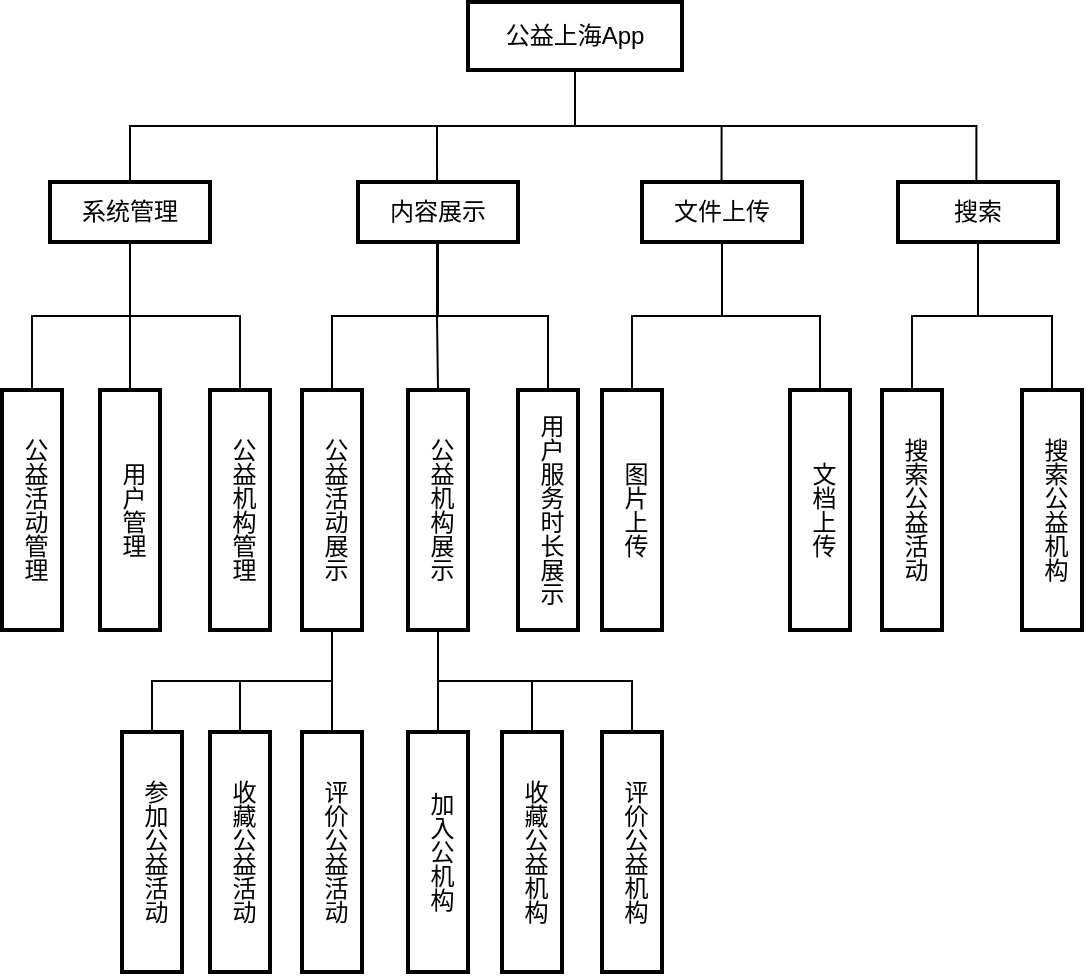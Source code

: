 <mxfile version="24.4.9" type="github">
  <diagram name="第 1 页" id="-kqoxcvFXzQrsogLjHwA">
    <mxGraphModel dx="1816" dy="509" grid="1" gridSize="10" guides="1" tooltips="1" connect="1" arrows="1" fold="1" page="1" pageScale="1" pageWidth="827" pageHeight="1169" math="0" shadow="0">
      <root>
        <mxCell id="0" />
        <mxCell id="1" parent="0" />
        <mxCell id="NWrH1Y_pdx2X8KljkGmp-30" value="公益上海App" style="whiteSpace=wrap;strokeWidth=2;flipV=1;direction=east;horizontal=1;verticalAlign=middle;" vertex="1" parent="1">
          <mxGeometry x="223" y="160" width="107" height="34" as="geometry" />
        </mxCell>
        <mxCell id="NWrH1Y_pdx2X8KljkGmp-31" value="系统管理" style="whiteSpace=wrap;strokeWidth=2;flipV=1;direction=east;horizontal=1;verticalAlign=middle;" vertex="1" parent="1">
          <mxGeometry x="14" y="250" width="80" height="30" as="geometry" />
        </mxCell>
        <mxCell id="NWrH1Y_pdx2X8KljkGmp-32" value="公益活动管理" style="whiteSpace=wrap;strokeWidth=2;flipV=1;direction=east;horizontal=1;verticalAlign=middle;textDirection=vertical-rl;" vertex="1" parent="1">
          <mxGeometry x="-10" y="354" width="30" height="120" as="geometry" />
        </mxCell>
        <mxCell id="NWrH1Y_pdx2X8KljkGmp-33" value="用户管理" style="whiteSpace=wrap;strokeWidth=2;flipV=1;direction=east;horizontal=1;verticalAlign=middle;textDirection=vertical-rl;" vertex="1" parent="1">
          <mxGeometry x="39" y="354" width="30" height="120" as="geometry" />
        </mxCell>
        <mxCell id="NWrH1Y_pdx2X8KljkGmp-34" value="公益机构管理" style="whiteSpace=wrap;strokeWidth=2;flipV=1;direction=east;horizontal=1;verticalAlign=middle;textDirection=vertical-rl;" vertex="1" parent="1">
          <mxGeometry x="94" y="354" width="30" height="120" as="geometry" />
        </mxCell>
        <mxCell id="NWrH1Y_pdx2X8KljkGmp-35" value="内容展示" style="whiteSpace=wrap;strokeWidth=2;flipV=1;direction=east;horizontal=1;verticalAlign=middle;" vertex="1" parent="1">
          <mxGeometry x="168" y="250" width="80" height="30" as="geometry" />
        </mxCell>
        <mxCell id="NWrH1Y_pdx2X8KljkGmp-36" value="文件上传" style="whiteSpace=wrap;strokeWidth=2;flipV=1;direction=east;horizontal=1;verticalAlign=middle;" vertex="1" parent="1">
          <mxGeometry x="310" y="250" width="80" height="30" as="geometry" />
        </mxCell>
        <mxCell id="NWrH1Y_pdx2X8KljkGmp-37" value="搜索" style="whiteSpace=wrap;strokeWidth=2;flipV=1;direction=east;horizontal=1;verticalAlign=middle;" vertex="1" parent="1">
          <mxGeometry x="438" y="250" width="80" height="30" as="geometry" />
        </mxCell>
        <mxCell id="NWrH1Y_pdx2X8KljkGmp-71" style="edgeStyle=orthogonalEdgeStyle;rounded=0;orthogonalLoop=1;jettySize=auto;html=1;exitX=0.5;exitY=1;exitDx=0;exitDy=0;entryX=0.5;entryY=0;entryDx=0;entryDy=0;endArrow=none;endFill=0;" edge="1" parent="1" source="NWrH1Y_pdx2X8KljkGmp-38" target="NWrH1Y_pdx2X8KljkGmp-59">
          <mxGeometry relative="1" as="geometry" />
        </mxCell>
        <mxCell id="NWrH1Y_pdx2X8KljkGmp-72" style="edgeStyle=orthogonalEdgeStyle;rounded=0;orthogonalLoop=1;jettySize=auto;html=1;exitX=0.5;exitY=1;exitDx=0;exitDy=0;endArrow=none;endFill=0;" edge="1" parent="1" source="NWrH1Y_pdx2X8KljkGmp-38" target="NWrH1Y_pdx2X8KljkGmp-60">
          <mxGeometry relative="1" as="geometry" />
        </mxCell>
        <mxCell id="NWrH1Y_pdx2X8KljkGmp-73" style="edgeStyle=orthogonalEdgeStyle;rounded=0;orthogonalLoop=1;jettySize=auto;html=1;exitX=0.5;exitY=1;exitDx=0;exitDy=0;entryX=0.5;entryY=0;entryDx=0;entryDy=0;endArrow=none;endFill=0;" edge="1" parent="1" source="NWrH1Y_pdx2X8KljkGmp-38" target="NWrH1Y_pdx2X8KljkGmp-61">
          <mxGeometry relative="1" as="geometry" />
        </mxCell>
        <mxCell id="NWrH1Y_pdx2X8KljkGmp-38" value="公益活动展示" style="whiteSpace=wrap;strokeWidth=2;flipV=1;direction=east;horizontal=1;verticalAlign=middle;textDirection=vertical-rl;" vertex="1" parent="1">
          <mxGeometry x="140" y="354" width="30" height="120" as="geometry" />
        </mxCell>
        <mxCell id="NWrH1Y_pdx2X8KljkGmp-68" style="edgeStyle=orthogonalEdgeStyle;rounded=0;orthogonalLoop=1;jettySize=auto;html=1;exitX=0.5;exitY=1;exitDx=0;exitDy=0;entryX=0.5;entryY=0;entryDx=0;entryDy=0;endArrow=none;endFill=0;" edge="1" parent="1" source="NWrH1Y_pdx2X8KljkGmp-39" target="NWrH1Y_pdx2X8KljkGmp-67">
          <mxGeometry relative="1" as="geometry" />
        </mxCell>
        <mxCell id="NWrH1Y_pdx2X8KljkGmp-69" style="edgeStyle=orthogonalEdgeStyle;rounded=0;orthogonalLoop=1;jettySize=auto;html=1;exitX=0.5;exitY=1;exitDx=0;exitDy=0;endArrow=none;endFill=0;" edge="1" parent="1" source="NWrH1Y_pdx2X8KljkGmp-39" target="NWrH1Y_pdx2X8KljkGmp-66">
          <mxGeometry relative="1" as="geometry" />
        </mxCell>
        <mxCell id="NWrH1Y_pdx2X8KljkGmp-70" style="edgeStyle=orthogonalEdgeStyle;rounded=0;orthogonalLoop=1;jettySize=auto;html=1;exitX=0.5;exitY=1;exitDx=0;exitDy=0;entryX=0.5;entryY=0;entryDx=0;entryDy=0;endArrow=none;endFill=0;" edge="1" parent="1" source="NWrH1Y_pdx2X8KljkGmp-39" target="NWrH1Y_pdx2X8KljkGmp-65">
          <mxGeometry relative="1" as="geometry" />
        </mxCell>
        <mxCell id="NWrH1Y_pdx2X8KljkGmp-39" value="公益机构展示" style="whiteSpace=wrap;strokeWidth=2;flipV=1;direction=east;horizontal=1;verticalAlign=middle;textDirection=vertical-rl;" vertex="1" parent="1">
          <mxGeometry x="193" y="354" width="30" height="120" as="geometry" />
        </mxCell>
        <mxCell id="NWrH1Y_pdx2X8KljkGmp-40" value="用户服务时长展示" style="whiteSpace=wrap;strokeWidth=2;flipV=1;direction=east;horizontal=1;verticalAlign=middle;align=center;labelPosition=center;verticalLabelPosition=middle;textDirection=vertical-rl;" vertex="1" parent="1">
          <mxGeometry x="248" y="354" width="30" height="120" as="geometry" />
        </mxCell>
        <mxCell id="NWrH1Y_pdx2X8KljkGmp-41" value="图片上传" style="whiteSpace=wrap;strokeWidth=2;flipV=1;direction=east;horizontal=1;verticalAlign=middle;textDirection=vertical-rl;" vertex="1" parent="1">
          <mxGeometry x="290" y="354" width="30" height="120" as="geometry" />
        </mxCell>
        <mxCell id="NWrH1Y_pdx2X8KljkGmp-42" value="文档上传" style="whiteSpace=wrap;strokeWidth=2;flipV=1;direction=east;horizontal=1;verticalAlign=middle;textDirection=vertical-rl;" vertex="1" parent="1">
          <mxGeometry x="384" y="354" width="30" height="120" as="geometry" />
        </mxCell>
        <mxCell id="NWrH1Y_pdx2X8KljkGmp-43" value="搜索公益活动" style="whiteSpace=wrap;strokeWidth=2;flipV=1;direction=east;horizontal=1;verticalAlign=middle;textDirection=vertical-rl;" vertex="1" parent="1">
          <mxGeometry x="430" y="354" width="30" height="120" as="geometry" />
        </mxCell>
        <mxCell id="NWrH1Y_pdx2X8KljkGmp-44" value="搜索公益机构" style="whiteSpace=wrap;strokeWidth=2;flipV=1;direction=east;horizontal=1;verticalAlign=middle;textDirection=vertical-rl;" vertex="1" parent="1">
          <mxGeometry x="500" y="354" width="30" height="120" as="geometry" />
        </mxCell>
        <mxCell id="NWrH1Y_pdx2X8KljkGmp-45" value="" style="startArrow=none;endArrow=none;rounded=0;orthogonal=1;horizontal=1;verticalAlign=middle;edgeStyle=orthogonalEdgeStyle;exitX=0.5;exitY=1;exitDx=0;exitDy=0;endFill=0;" edge="1" parent="1" source="NWrH1Y_pdx2X8KljkGmp-30" target="NWrH1Y_pdx2X8KljkGmp-31">
          <mxGeometry relative="1" as="geometry" />
        </mxCell>
        <mxCell id="NWrH1Y_pdx2X8KljkGmp-46" value="" style="startArrow=none;endArrow=none;rounded=0;orthogonal=1;horizontal=1;verticalAlign=middle;edgeStyle=orthogonalEdgeStyle;exitX=0.5;exitY=1;exitDx=0;exitDy=0;endFill=0;" edge="1" parent="1" source="NWrH1Y_pdx2X8KljkGmp-31" target="NWrH1Y_pdx2X8KljkGmp-32">
          <mxGeometry relative="1" as="geometry" />
        </mxCell>
        <mxCell id="NWrH1Y_pdx2X8KljkGmp-47" value="" style="startArrow=none;endArrow=none;exitX=0.5;exitY=1;entryX=0.5;entryY=0;rounded=0;orthogonal=1;exitDx=0;exitDy=0;entryDx=0;entryDy=0;horizontal=1;verticalAlign=middle;edgeStyle=orthogonalEdgeStyle;endFill=0;" edge="1" parent="1" source="NWrH1Y_pdx2X8KljkGmp-31" target="NWrH1Y_pdx2X8KljkGmp-33">
          <mxGeometry relative="1" as="geometry" />
        </mxCell>
        <mxCell id="NWrH1Y_pdx2X8KljkGmp-48" value="" style="startArrow=none;endArrow=none;exitX=0.5;exitY=1;entryX=0.5;entryY=0;rounded=0;orthogonal=1;exitDx=0;exitDy=0;entryDx=0;entryDy=0;horizontal=1;verticalAlign=middle;edgeStyle=orthogonalEdgeStyle;endFill=0;" edge="1" parent="1" source="NWrH1Y_pdx2X8KljkGmp-31" target="NWrH1Y_pdx2X8KljkGmp-34">
          <mxGeometry relative="1" as="geometry" />
        </mxCell>
        <mxCell id="NWrH1Y_pdx2X8KljkGmp-49" value="" style="startArrow=none;endArrow=none;exitX=0.5;exitY=1;entryX=0.494;entryY=0;rounded=0;orthogonal=1;exitDx=0;exitDy=0;entryDx=0;entryDy=0;horizontal=1;verticalAlign=middle;edgeStyle=orthogonalEdgeStyle;endFill=0;" edge="1" parent="1" source="NWrH1Y_pdx2X8KljkGmp-30" target="NWrH1Y_pdx2X8KljkGmp-35">
          <mxGeometry relative="1" as="geometry" />
        </mxCell>
        <mxCell id="NWrH1Y_pdx2X8KljkGmp-50" value="" style="startArrow=none;endArrow=none;entryX=0.497;entryY=0;rounded=0;orthogonal=1;entryDx=0;entryDy=0;horizontal=1;verticalAlign=middle;edgeStyle=orthogonalEdgeStyle;exitX=0.5;exitY=1;exitDx=0;exitDy=0;endFill=0;" edge="1" parent="1" source="NWrH1Y_pdx2X8KljkGmp-30" target="NWrH1Y_pdx2X8KljkGmp-36">
          <mxGeometry relative="1" as="geometry">
            <mxPoint x="460" y="50" as="sourcePoint" />
          </mxGeometry>
        </mxCell>
        <mxCell id="NWrH1Y_pdx2X8KljkGmp-51" value="" style="startArrow=none;endArrow=none;exitX=0.5;exitY=1;entryX=0.49;entryY=0;rounded=0;orthogonal=1;exitDx=0;exitDy=0;entryDx=0;entryDy=0;horizontal=1;verticalAlign=middle;edgeStyle=orthogonalEdgeStyle;endFill=0;" edge="1" parent="1" source="NWrH1Y_pdx2X8KljkGmp-30" target="NWrH1Y_pdx2X8KljkGmp-37">
          <mxGeometry relative="1" as="geometry" />
        </mxCell>
        <mxCell id="NWrH1Y_pdx2X8KljkGmp-52" value="" style="startArrow=none;endArrow=none;rounded=0;orthogonal=1;horizontal=1;verticalAlign=middle;edgeStyle=orthogonalEdgeStyle;exitX=0.5;exitY=1;exitDx=0;exitDy=0;endFill=0;" edge="1" parent="1" source="NWrH1Y_pdx2X8KljkGmp-35" target="NWrH1Y_pdx2X8KljkGmp-38">
          <mxGeometry relative="1" as="geometry" />
        </mxCell>
        <mxCell id="NWrH1Y_pdx2X8KljkGmp-53" value="" style="startArrow=none;endArrow=none;exitX=0.494;exitY=1;entryX=0.5;entryY=0;rounded=0;orthogonal=1;exitDx=0;exitDy=0;entryDx=0;entryDy=0;horizontal=1;verticalAlign=middle;edgeStyle=orthogonalEdgeStyle;endFill=0;" edge="1" parent="1" source="NWrH1Y_pdx2X8KljkGmp-35" target="NWrH1Y_pdx2X8KljkGmp-39">
          <mxGeometry relative="1" as="geometry" />
        </mxCell>
        <mxCell id="NWrH1Y_pdx2X8KljkGmp-54" value="" style="startArrow=none;endArrow=none;exitX=0.5;exitY=1;entryX=0.5;entryY=0;rounded=0;orthogonal=1;exitDx=0;exitDy=0;entryDx=0;entryDy=0;horizontal=1;verticalAlign=middle;edgeStyle=orthogonalEdgeStyle;endFill=0;" edge="1" parent="1" source="NWrH1Y_pdx2X8KljkGmp-35" target="NWrH1Y_pdx2X8KljkGmp-40">
          <mxGeometry relative="1" as="geometry" />
        </mxCell>
        <mxCell id="NWrH1Y_pdx2X8KljkGmp-55" value="" style="startArrow=none;endArrow=none;rounded=0;orthogonal=1;horizontal=1;verticalAlign=middle;edgeStyle=orthogonalEdgeStyle;exitX=0.5;exitY=1;exitDx=0;exitDy=0;endFill=0;" edge="1" parent="1" source="NWrH1Y_pdx2X8KljkGmp-36" target="NWrH1Y_pdx2X8KljkGmp-41">
          <mxGeometry relative="1" as="geometry" />
        </mxCell>
        <mxCell id="NWrH1Y_pdx2X8KljkGmp-56" value="" style="startArrow=none;endArrow=none;exitX=0.5;exitY=1;entryX=0.5;entryY=0;rounded=0;orthogonal=1;exitDx=0;exitDy=0;entryDx=0;entryDy=0;horizontal=1;verticalAlign=middle;edgeStyle=orthogonalEdgeStyle;endFill=0;" edge="1" parent="1" source="NWrH1Y_pdx2X8KljkGmp-36" target="NWrH1Y_pdx2X8KljkGmp-42">
          <mxGeometry relative="1" as="geometry" />
        </mxCell>
        <mxCell id="NWrH1Y_pdx2X8KljkGmp-57" value="" style="startArrow=none;endArrow=none;rounded=0;orthogonal=1;horizontal=1;verticalAlign=middle;edgeStyle=orthogonalEdgeStyle;exitX=0.5;exitY=1;exitDx=0;exitDy=0;endFill=0;" edge="1" parent="1" source="NWrH1Y_pdx2X8KljkGmp-37" target="NWrH1Y_pdx2X8KljkGmp-43">
          <mxGeometry relative="1" as="geometry" />
        </mxCell>
        <mxCell id="NWrH1Y_pdx2X8KljkGmp-58" value="" style="startArrow=none;endArrow=none;exitX=0.5;exitY=1;entryX=0.5;entryY=0;rounded=0;orthogonal=1;exitDx=0;exitDy=0;entryDx=0;entryDy=0;horizontal=1;verticalAlign=middle;edgeStyle=orthogonalEdgeStyle;endFill=0;" edge="1" parent="1" source="NWrH1Y_pdx2X8KljkGmp-37" target="NWrH1Y_pdx2X8KljkGmp-44">
          <mxGeometry relative="1" as="geometry" />
        </mxCell>
        <mxCell id="NWrH1Y_pdx2X8KljkGmp-59" value="评价公益活动" style="whiteSpace=wrap;strokeWidth=2;flipV=1;direction=east;horizontal=1;verticalAlign=middle;textDirection=vertical-rl;" vertex="1" parent="1">
          <mxGeometry x="140" y="525" width="30" height="120" as="geometry" />
        </mxCell>
        <mxCell id="NWrH1Y_pdx2X8KljkGmp-60" value="收藏公益活动" style="whiteSpace=wrap;strokeWidth=2;flipV=1;direction=east;horizontal=1;verticalAlign=middle;textDirection=vertical-rl;" vertex="1" parent="1">
          <mxGeometry x="94" y="525" width="30" height="120" as="geometry" />
        </mxCell>
        <mxCell id="NWrH1Y_pdx2X8KljkGmp-61" value="参加公益活动" style="whiteSpace=wrap;strokeWidth=2;flipV=1;direction=east;horizontal=1;verticalAlign=middle;textDirection=vertical-rl;" vertex="1" parent="1">
          <mxGeometry x="50" y="525" width="30" height="120" as="geometry" />
        </mxCell>
        <mxCell id="NWrH1Y_pdx2X8KljkGmp-65" value="评价公益机构" style="whiteSpace=wrap;strokeWidth=2;flipV=1;direction=east;horizontal=1;verticalAlign=middle;textDirection=vertical-rl;" vertex="1" parent="1">
          <mxGeometry x="290" y="525" width="30" height="120" as="geometry" />
        </mxCell>
        <mxCell id="NWrH1Y_pdx2X8KljkGmp-66" value="收藏公益机构" style="whiteSpace=wrap;strokeWidth=2;flipV=1;direction=east;horizontal=1;verticalAlign=middle;textDirection=vertical-rl;" vertex="1" parent="1">
          <mxGeometry x="240" y="525" width="30" height="120" as="geometry" />
        </mxCell>
        <mxCell id="NWrH1Y_pdx2X8KljkGmp-67" value="加入公机构" style="whiteSpace=wrap;strokeWidth=2;flipV=1;direction=east;horizontal=1;verticalAlign=middle;textDirection=vertical-rl;" vertex="1" parent="1">
          <mxGeometry x="193" y="525" width="30" height="120" as="geometry" />
        </mxCell>
      </root>
    </mxGraphModel>
  </diagram>
</mxfile>
